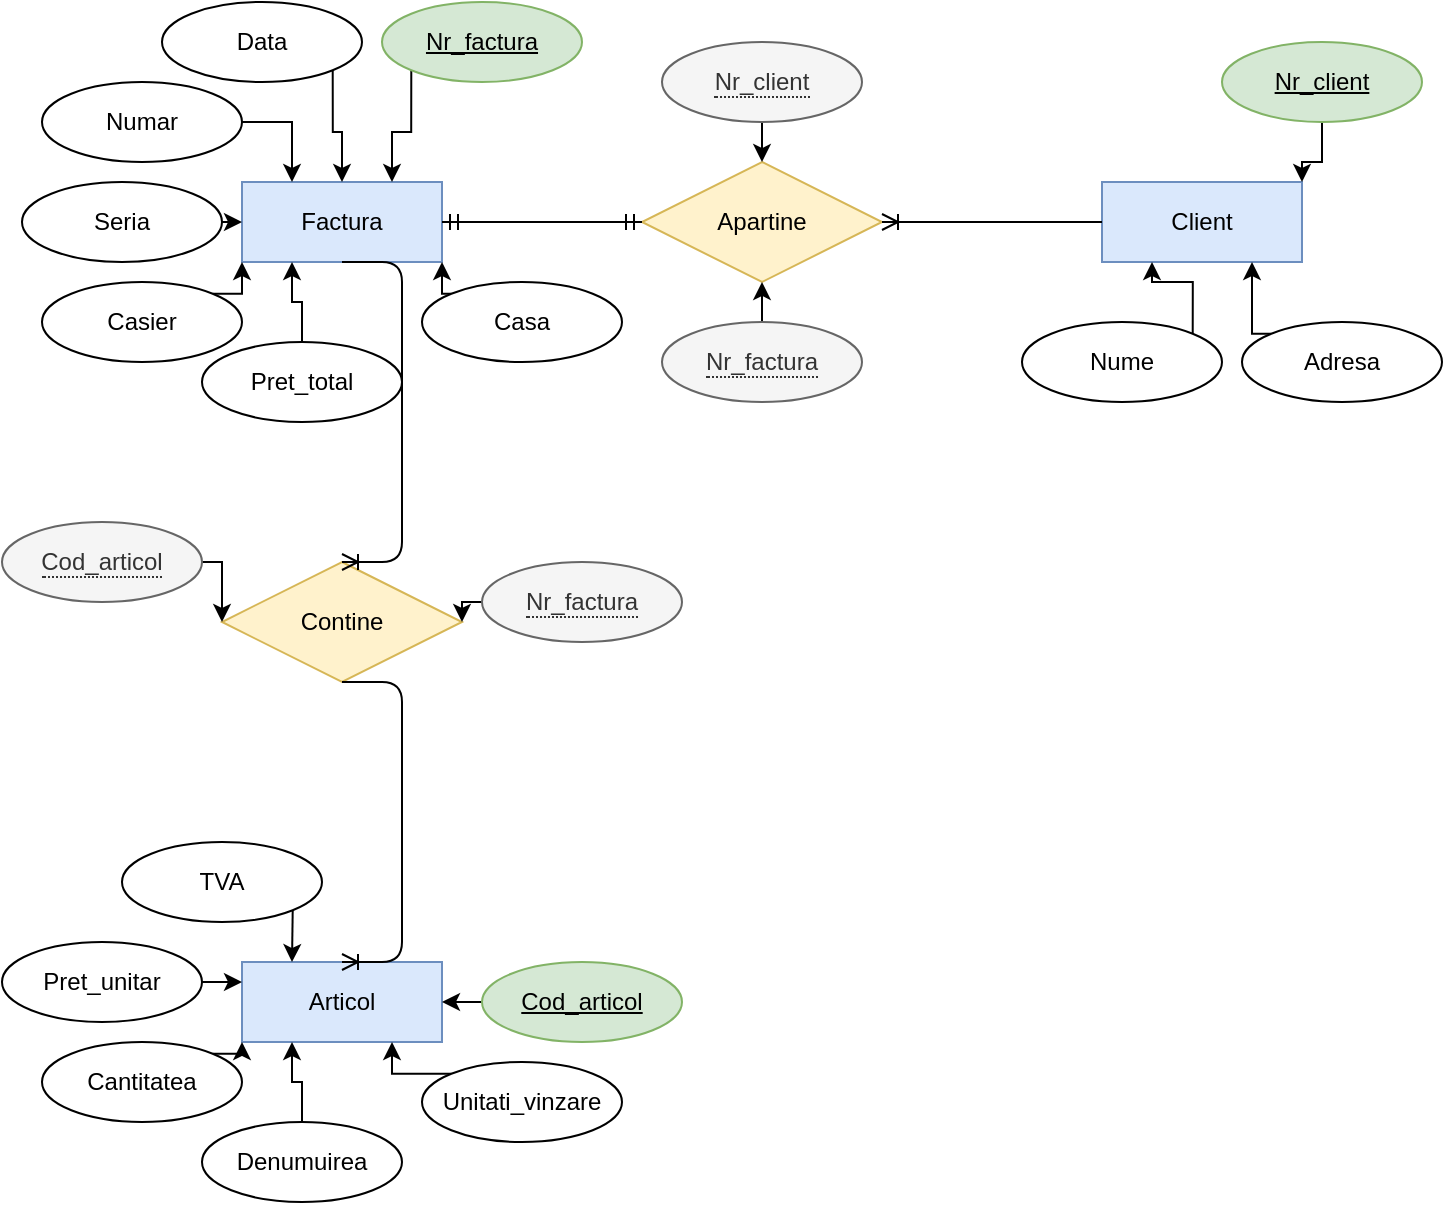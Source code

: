 <mxfile version="14.5.7" type="device"><diagram id="kMF6LbK_2_l_iqi5zwys" name="Page-1"><mxGraphModel dx="1221" dy="647" grid="1" gridSize="10" guides="1" tooltips="1" connect="1" arrows="1" fold="1" page="1" pageScale="1" pageWidth="827" pageHeight="1169" math="0" shadow="0"><root><mxCell id="0"/><mxCell id="1" parent="0"/><mxCell id="SXV4d5jyJFTrWvvCjH5F-1" value="Factura" style="whiteSpace=wrap;html=1;align=center;fillColor=#dae8fc;strokeColor=#6c8ebf;" parent="1" vertex="1"><mxGeometry x="120" y="120" width="100" height="40" as="geometry"/></mxCell><mxCell id="SXV4d5jyJFTrWvvCjH5F-2" value="Client" style="whiteSpace=wrap;html=1;align=center;fillColor=#dae8fc;strokeColor=#6c8ebf;" parent="1" vertex="1"><mxGeometry x="550" y="120" width="100" height="40" as="geometry"/></mxCell><mxCell id="SXV4d5jyJFTrWvvCjH5F-3" value="Articol" style="whiteSpace=wrap;html=1;align=center;fillColor=#dae8fc;strokeColor=#6c8ebf;" parent="1" vertex="1"><mxGeometry x="120" y="510" width="100" height="40" as="geometry"/></mxCell><mxCell id="SXV4d5jyJFTrWvvCjH5F-4" value="Apartine" style="shape=rhombus;perimeter=rhombusPerimeter;whiteSpace=wrap;html=1;align=center;fillColor=#fff2cc;strokeColor=#d6b656;" parent="1" vertex="1"><mxGeometry x="320" y="110" width="120" height="60" as="geometry"/></mxCell><mxCell id="SXV4d5jyJFTrWvvCjH5F-5" value="Contine" style="shape=rhombus;perimeter=rhombusPerimeter;whiteSpace=wrap;html=1;align=center;fillColor=#fff2cc;strokeColor=#d6b656;" parent="1" vertex="1"><mxGeometry x="110" y="310" width="120" height="60" as="geometry"/></mxCell><mxCell id="SXV4d5jyJFTrWvvCjH5F-7" value="" style="edgeStyle=entityRelationEdgeStyle;fontSize=12;html=1;endArrow=ERoneToMany;exitX=0.5;exitY=1;exitDx=0;exitDy=0;entryX=0.5;entryY=0;entryDx=0;entryDy=0;" parent="1" source="SXV4d5jyJFTrWvvCjH5F-1" target="SXV4d5jyJFTrWvvCjH5F-5" edge="1"><mxGeometry width="100" height="100" relative="1" as="geometry"><mxPoint x="130" y="330" as="sourcePoint"/><mxPoint x="170" y="230" as="targetPoint"/></mxGeometry></mxCell><mxCell id="SXV4d5jyJFTrWvvCjH5F-8" value="" style="edgeStyle=entityRelationEdgeStyle;fontSize=12;html=1;endArrow=ERoneToMany;entryX=0.5;entryY=0;entryDx=0;entryDy=0;exitX=0.5;exitY=1;exitDx=0;exitDy=0;" parent="1" source="SXV4d5jyJFTrWvvCjH5F-5" target="SXV4d5jyJFTrWvvCjH5F-3" edge="1"><mxGeometry width="100" height="100" relative="1" as="geometry"><mxPoint x="188" y="339" as="sourcePoint"/><mxPoint x="185" y="470" as="targetPoint"/></mxGeometry></mxCell><mxCell id="SXV4d5jyJFTrWvvCjH5F-9" value="" style="edgeStyle=entityRelationEdgeStyle;fontSize=12;html=1;endArrow=ERmandOne;startArrow=ERmandOne;exitX=1;exitY=0.5;exitDx=0;exitDy=0;entryX=0;entryY=0.5;entryDx=0;entryDy=0;" parent="1" source="SXV4d5jyJFTrWvvCjH5F-1" target="SXV4d5jyJFTrWvvCjH5F-4" edge="1"><mxGeometry width="100" height="100" relative="1" as="geometry"><mxPoint x="310" y="300" as="sourcePoint"/><mxPoint x="410" y="200" as="targetPoint"/></mxGeometry></mxCell><mxCell id="SXV4d5jyJFTrWvvCjH5F-10" value="" style="edgeStyle=entityRelationEdgeStyle;fontSize=12;html=1;endArrow=ERoneToMany;entryX=1;entryY=0.5;entryDx=0;entryDy=0;exitX=0;exitY=0.5;exitDx=0;exitDy=0;" parent="1" source="SXV4d5jyJFTrWvvCjH5F-2" target="SXV4d5jyJFTrWvvCjH5F-4" edge="1"><mxGeometry width="100" height="100" relative="1" as="geometry"><mxPoint x="450" y="280" as="sourcePoint"/><mxPoint x="550" y="180" as="targetPoint"/></mxGeometry></mxCell><mxCell id="SXV4d5jyJFTrWvvCjH5F-15" style="edgeStyle=orthogonalEdgeStyle;rounded=0;orthogonalLoop=1;jettySize=auto;html=1;exitX=0;exitY=0;exitDx=0;exitDy=0;entryX=0.75;entryY=1;entryDx=0;entryDy=0;" parent="1" source="SXV4d5jyJFTrWvvCjH5F-11" target="SXV4d5jyJFTrWvvCjH5F-2" edge="1"><mxGeometry relative="1" as="geometry"/></mxCell><mxCell id="SXV4d5jyJFTrWvvCjH5F-11" value="Adresa" style="ellipse;whiteSpace=wrap;html=1;align=center;" parent="1" vertex="1"><mxGeometry x="620" y="190" width="100" height="40" as="geometry"/></mxCell><mxCell id="SXV4d5jyJFTrWvvCjH5F-14" style="edgeStyle=orthogonalEdgeStyle;rounded=0;orthogonalLoop=1;jettySize=auto;html=1;exitX=0;exitY=1;exitDx=0;exitDy=0;entryX=0.25;entryY=1;entryDx=0;entryDy=0;" parent="1" source="SXV4d5jyJFTrWvvCjH5F-12" target="SXV4d5jyJFTrWvvCjH5F-2" edge="1"><mxGeometry relative="1" as="geometry"/></mxCell><mxCell id="SXV4d5jyJFTrWvvCjH5F-12" value="Nume" style="ellipse;whiteSpace=wrap;html=1;align=center;direction=west;" parent="1" vertex="1"><mxGeometry x="510" y="190" width="100" height="40" as="geometry"/></mxCell><mxCell id="SXV4d5jyJFTrWvvCjH5F-16" style="edgeStyle=orthogonalEdgeStyle;rounded=0;orthogonalLoop=1;jettySize=auto;html=1;entryX=1;entryY=0;entryDx=0;entryDy=0;" parent="1" source="SXV4d5jyJFTrWvvCjH5F-13" target="SXV4d5jyJFTrWvvCjH5F-2" edge="1"><mxGeometry relative="1" as="geometry"><mxPoint x="650" y="110" as="targetPoint"/></mxGeometry></mxCell><mxCell id="SXV4d5jyJFTrWvvCjH5F-13" value="Nr_client" style="ellipse;whiteSpace=wrap;html=1;align=center;fontStyle=4;fillColor=#d5e8d4;strokeColor=#82b366;" parent="1" vertex="1"><mxGeometry x="610" y="50" width="100" height="40" as="geometry"/></mxCell><mxCell id="SXV4d5jyJFTrWvvCjH5F-25" style="edgeStyle=orthogonalEdgeStyle;rounded=0;orthogonalLoop=1;jettySize=auto;html=1;exitX=0;exitY=0.5;exitDx=0;exitDy=0;entryX=0;entryY=0.5;entryDx=0;entryDy=0;" parent="1" source="SXV4d5jyJFTrWvvCjH5F-17" target="SXV4d5jyJFTrWvvCjH5F-1" edge="1"><mxGeometry relative="1" as="geometry"/></mxCell><mxCell id="SXV4d5jyJFTrWvvCjH5F-17" value="Seria" style="ellipse;whiteSpace=wrap;html=1;align=center;direction=west;" parent="1" vertex="1"><mxGeometry x="10" y="120" width="100" height="40" as="geometry"/></mxCell><mxCell id="SXV4d5jyJFTrWvvCjH5F-26" style="edgeStyle=orthogonalEdgeStyle;rounded=0;orthogonalLoop=1;jettySize=auto;html=1;exitX=0;exitY=0.5;exitDx=0;exitDy=0;entryX=0.25;entryY=0;entryDx=0;entryDy=0;" parent="1" source="SXV4d5jyJFTrWvvCjH5F-18" target="SXV4d5jyJFTrWvvCjH5F-1" edge="1"><mxGeometry relative="1" as="geometry"/></mxCell><mxCell id="SXV4d5jyJFTrWvvCjH5F-18" value="Numar" style="ellipse;whiteSpace=wrap;html=1;align=center;direction=west;" parent="1" vertex="1"><mxGeometry x="20" y="70" width="100" height="40" as="geometry"/></mxCell><mxCell id="SXV4d5jyJFTrWvvCjH5F-28" style="edgeStyle=orthogonalEdgeStyle;rounded=0;orthogonalLoop=1;jettySize=auto;html=1;exitX=0;exitY=1;exitDx=0;exitDy=0;entryX=0.75;entryY=0;entryDx=0;entryDy=0;" parent="1" source="SXV4d5jyJFTrWvvCjH5F-19" target="SXV4d5jyJFTrWvvCjH5F-1" edge="1"><mxGeometry relative="1" as="geometry"/></mxCell><mxCell id="SXV4d5jyJFTrWvvCjH5F-19" value="Nr_factura" style="ellipse;whiteSpace=wrap;html=1;align=center;fontStyle=4;fillColor=#d5e8d4;strokeColor=#82b366;" parent="1" vertex="1"><mxGeometry x="190" y="30" width="100" height="40" as="geometry"/></mxCell><mxCell id="SXV4d5jyJFTrWvvCjH5F-27" style="edgeStyle=orthogonalEdgeStyle;rounded=0;orthogonalLoop=1;jettySize=auto;html=1;exitX=0;exitY=0;exitDx=0;exitDy=0;entryX=0.5;entryY=0;entryDx=0;entryDy=0;" parent="1" source="SXV4d5jyJFTrWvvCjH5F-20" target="SXV4d5jyJFTrWvvCjH5F-1" edge="1"><mxGeometry relative="1" as="geometry"/></mxCell><mxCell id="SXV4d5jyJFTrWvvCjH5F-20" value="Data" style="ellipse;whiteSpace=wrap;html=1;align=center;direction=west;" parent="1" vertex="1"><mxGeometry x="80" y="30" width="100" height="40" as="geometry"/></mxCell><mxCell id="SXV4d5jyJFTrWvvCjH5F-24" style="edgeStyle=orthogonalEdgeStyle;rounded=0;orthogonalLoop=1;jettySize=auto;html=1;exitX=0;exitY=1;exitDx=0;exitDy=0;entryX=0;entryY=1;entryDx=0;entryDy=0;" parent="1" source="SXV4d5jyJFTrWvvCjH5F-21" target="SXV4d5jyJFTrWvvCjH5F-1" edge="1"><mxGeometry relative="1" as="geometry"/></mxCell><mxCell id="SXV4d5jyJFTrWvvCjH5F-21" value="Casier" style="ellipse;whiteSpace=wrap;html=1;align=center;direction=west;" parent="1" vertex="1"><mxGeometry x="20" y="170" width="100" height="40" as="geometry"/></mxCell><mxCell id="SXV4d5jyJFTrWvvCjH5F-23" style="edgeStyle=orthogonalEdgeStyle;rounded=0;orthogonalLoop=1;jettySize=auto;html=1;exitX=1;exitY=1;exitDx=0;exitDy=0;entryX=1;entryY=1;entryDx=0;entryDy=0;" parent="1" source="SXV4d5jyJFTrWvvCjH5F-22" target="SXV4d5jyJFTrWvvCjH5F-1" edge="1"><mxGeometry relative="1" as="geometry"/></mxCell><mxCell id="SXV4d5jyJFTrWvvCjH5F-22" value="Casa" style="ellipse;whiteSpace=wrap;html=1;align=center;direction=west;" parent="1" vertex="1"><mxGeometry x="210" y="170" width="100" height="40" as="geometry"/></mxCell><mxCell id="SXV4d5jyJFTrWvvCjH5F-30" style="edgeStyle=orthogonalEdgeStyle;rounded=0;orthogonalLoop=1;jettySize=auto;html=1;exitX=0.5;exitY=1;exitDx=0;exitDy=0;entryX=0.25;entryY=1;entryDx=0;entryDy=0;" parent="1" source="SXV4d5jyJFTrWvvCjH5F-29" target="SXV4d5jyJFTrWvvCjH5F-1" edge="1"><mxGeometry relative="1" as="geometry"/></mxCell><mxCell id="SXV4d5jyJFTrWvvCjH5F-29" value="Pret_total" style="ellipse;whiteSpace=wrap;html=1;align=center;direction=west;" parent="1" vertex="1"><mxGeometry x="100" y="200" width="100" height="40" as="geometry"/></mxCell><mxCell id="SXV4d5jyJFTrWvvCjH5F-42" style="edgeStyle=orthogonalEdgeStyle;rounded=0;orthogonalLoop=1;jettySize=auto;html=1;exitX=1;exitY=1;exitDx=0;exitDy=0;entryX=0.75;entryY=1;entryDx=0;entryDy=0;" parent="1" source="SXV4d5jyJFTrWvvCjH5F-31" target="SXV4d5jyJFTrWvvCjH5F-3" edge="1"><mxGeometry relative="1" as="geometry"/></mxCell><mxCell id="SXV4d5jyJFTrWvvCjH5F-31" value="Unitati_vinzare" style="ellipse;whiteSpace=wrap;html=1;align=center;direction=west;" parent="1" vertex="1"><mxGeometry x="210" y="560" width="100" height="40" as="geometry"/></mxCell><mxCell id="SXV4d5jyJFTrWvvCjH5F-40" style="edgeStyle=orthogonalEdgeStyle;rounded=0;orthogonalLoop=1;jettySize=auto;html=1;exitX=0;exitY=1;exitDx=0;exitDy=0;entryX=0;entryY=1;entryDx=0;entryDy=0;" parent="1" source="SXV4d5jyJFTrWvvCjH5F-32" target="SXV4d5jyJFTrWvvCjH5F-3" edge="1"><mxGeometry relative="1" as="geometry"/></mxCell><mxCell id="SXV4d5jyJFTrWvvCjH5F-32" value="Cantitatea" style="ellipse;whiteSpace=wrap;html=1;align=center;direction=west;" parent="1" vertex="1"><mxGeometry x="20" y="550" width="100" height="40" as="geometry"/></mxCell><mxCell id="SXV4d5jyJFTrWvvCjH5F-39" style="edgeStyle=orthogonalEdgeStyle;rounded=0;orthogonalLoop=1;jettySize=auto;html=1;exitX=0;exitY=0.5;exitDx=0;exitDy=0;entryX=0;entryY=0.25;entryDx=0;entryDy=0;" parent="1" source="SXV4d5jyJFTrWvvCjH5F-33" target="SXV4d5jyJFTrWvvCjH5F-3" edge="1"><mxGeometry relative="1" as="geometry"/></mxCell><mxCell id="SXV4d5jyJFTrWvvCjH5F-33" value="Pret_unitar" style="ellipse;whiteSpace=wrap;html=1;align=center;direction=west;" parent="1" vertex="1"><mxGeometry y="500" width="100" height="40" as="geometry"/></mxCell><mxCell id="SXV4d5jyJFTrWvvCjH5F-41" style="edgeStyle=orthogonalEdgeStyle;rounded=0;orthogonalLoop=1;jettySize=auto;html=1;exitX=0.5;exitY=1;exitDx=0;exitDy=0;entryX=0.25;entryY=1;entryDx=0;entryDy=0;" parent="1" source="SXV4d5jyJFTrWvvCjH5F-34" target="SXV4d5jyJFTrWvvCjH5F-3" edge="1"><mxGeometry relative="1" as="geometry"/></mxCell><mxCell id="SXV4d5jyJFTrWvvCjH5F-34" value="Denumuirea" style="ellipse;whiteSpace=wrap;html=1;align=center;direction=west;" parent="1" vertex="1"><mxGeometry x="100" y="590" width="100" height="40" as="geometry"/></mxCell><mxCell id="SXV4d5jyJFTrWvvCjH5F-43" style="edgeStyle=orthogonalEdgeStyle;rounded=0;orthogonalLoop=1;jettySize=auto;html=1;exitX=0;exitY=0.5;exitDx=0;exitDy=0;entryX=1;entryY=0.5;entryDx=0;entryDy=0;" parent="1" source="SXV4d5jyJFTrWvvCjH5F-35" target="SXV4d5jyJFTrWvvCjH5F-3" edge="1"><mxGeometry relative="1" as="geometry"/></mxCell><mxCell id="SXV4d5jyJFTrWvvCjH5F-35" value="Cod_articol" style="ellipse;whiteSpace=wrap;html=1;align=center;fontStyle=4;fillColor=#d5e8d4;strokeColor=#82b366;" parent="1" vertex="1"><mxGeometry x="240" y="510" width="100" height="40" as="geometry"/></mxCell><mxCell id="SXV4d5jyJFTrWvvCjH5F-38" style="edgeStyle=orthogonalEdgeStyle;rounded=0;orthogonalLoop=1;jettySize=auto;html=1;exitX=0;exitY=0;exitDx=0;exitDy=0;entryX=0.25;entryY=0;entryDx=0;entryDy=0;" parent="1" source="SXV4d5jyJFTrWvvCjH5F-36" target="SXV4d5jyJFTrWvvCjH5F-3" edge="1"><mxGeometry relative="1" as="geometry"/></mxCell><mxCell id="SXV4d5jyJFTrWvvCjH5F-36" value="TVA" style="ellipse;whiteSpace=wrap;html=1;align=center;direction=west;" parent="1" vertex="1"><mxGeometry x="60" y="450" width="100" height="40" as="geometry"/></mxCell><mxCell id="SXV4d5jyJFTrWvvCjH5F-37" style="edgeStyle=orthogonalEdgeStyle;rounded=0;orthogonalLoop=1;jettySize=auto;html=1;exitX=0.5;exitY=0;exitDx=0;exitDy=0;" parent="1" source="SXV4d5jyJFTrWvvCjH5F-32" target="SXV4d5jyJFTrWvvCjH5F-32" edge="1"><mxGeometry relative="1" as="geometry"/></mxCell><mxCell id="SXV4d5jyJFTrWvvCjH5F-47" style="edgeStyle=orthogonalEdgeStyle;rounded=0;orthogonalLoop=1;jettySize=auto;html=1;exitX=0;exitY=0.5;exitDx=0;exitDy=0;entryX=1;entryY=0.5;entryDx=0;entryDy=0;" parent="1" source="SXV4d5jyJFTrWvvCjH5F-44" target="SXV4d5jyJFTrWvvCjH5F-5" edge="1"><mxGeometry relative="1" as="geometry"/></mxCell><mxCell id="SXV4d5jyJFTrWvvCjH5F-44" value="&lt;span style=&quot;border-bottom: 1px dotted&quot;&gt;Nr_factura&lt;/span&gt;" style="ellipse;whiteSpace=wrap;html=1;align=center;fillColor=#f5f5f5;strokeColor=#666666;fontColor=#333333;" parent="1" vertex="1"><mxGeometry x="240" y="310" width="100" height="40" as="geometry"/></mxCell><mxCell id="SXV4d5jyJFTrWvvCjH5F-46" style="edgeStyle=orthogonalEdgeStyle;rounded=0;orthogonalLoop=1;jettySize=auto;html=1;exitX=1;exitY=0.5;exitDx=0;exitDy=0;entryX=0;entryY=0.5;entryDx=0;entryDy=0;" parent="1" source="2jKcdDGIo5-ODjy0E00o-1" target="SXV4d5jyJFTrWvvCjH5F-5" edge="1"><mxGeometry relative="1" as="geometry"><mxPoint x="100" y="330" as="sourcePoint"/></mxGeometry></mxCell><mxCell id="SXV4d5jyJFTrWvvCjH5F-50" style="edgeStyle=orthogonalEdgeStyle;rounded=0;orthogonalLoop=1;jettySize=auto;html=1;exitX=0.5;exitY=0;exitDx=0;exitDy=0;entryX=0.5;entryY=1;entryDx=0;entryDy=0;" parent="1" source="SXV4d5jyJFTrWvvCjH5F-48" target="SXV4d5jyJFTrWvvCjH5F-4" edge="1"><mxGeometry relative="1" as="geometry"/></mxCell><mxCell id="SXV4d5jyJFTrWvvCjH5F-48" value="&lt;span style=&quot;border-bottom: 1px dotted&quot;&gt;Nr_factura&lt;/span&gt;" style="ellipse;whiteSpace=wrap;html=1;align=center;fillColor=#f5f5f5;strokeColor=#666666;fontColor=#333333;" parent="1" vertex="1"><mxGeometry x="330" y="190" width="100" height="40" as="geometry"/></mxCell><mxCell id="SXV4d5jyJFTrWvvCjH5F-51" style="edgeStyle=orthogonalEdgeStyle;rounded=0;orthogonalLoop=1;jettySize=auto;html=1;exitX=0.5;exitY=1;exitDx=0;exitDy=0;entryX=0.5;entryY=0;entryDx=0;entryDy=0;" parent="1" source="SXV4d5jyJFTrWvvCjH5F-49" target="SXV4d5jyJFTrWvvCjH5F-4" edge="1"><mxGeometry relative="1" as="geometry"/></mxCell><mxCell id="SXV4d5jyJFTrWvvCjH5F-49" value="&lt;span style=&quot;border-bottom: 1px dotted&quot;&gt;Nr_client&lt;/span&gt;" style="ellipse;whiteSpace=wrap;html=1;align=center;fillColor=#f5f5f5;strokeColor=#666666;fontColor=#333333;" parent="1" vertex="1"><mxGeometry x="330" y="50" width="100" height="40" as="geometry"/></mxCell><mxCell id="2jKcdDGIo5-ODjy0E00o-1" value="&lt;span style=&quot;border-bottom: 1px dotted&quot;&gt;Cod_articol&lt;/span&gt;" style="ellipse;whiteSpace=wrap;html=1;align=center;fillColor=#f5f5f5;strokeColor=#666666;fontColor=#333333;" vertex="1" parent="1"><mxGeometry y="290" width="100" height="40" as="geometry"/></mxCell></root></mxGraphModel></diagram></mxfile>